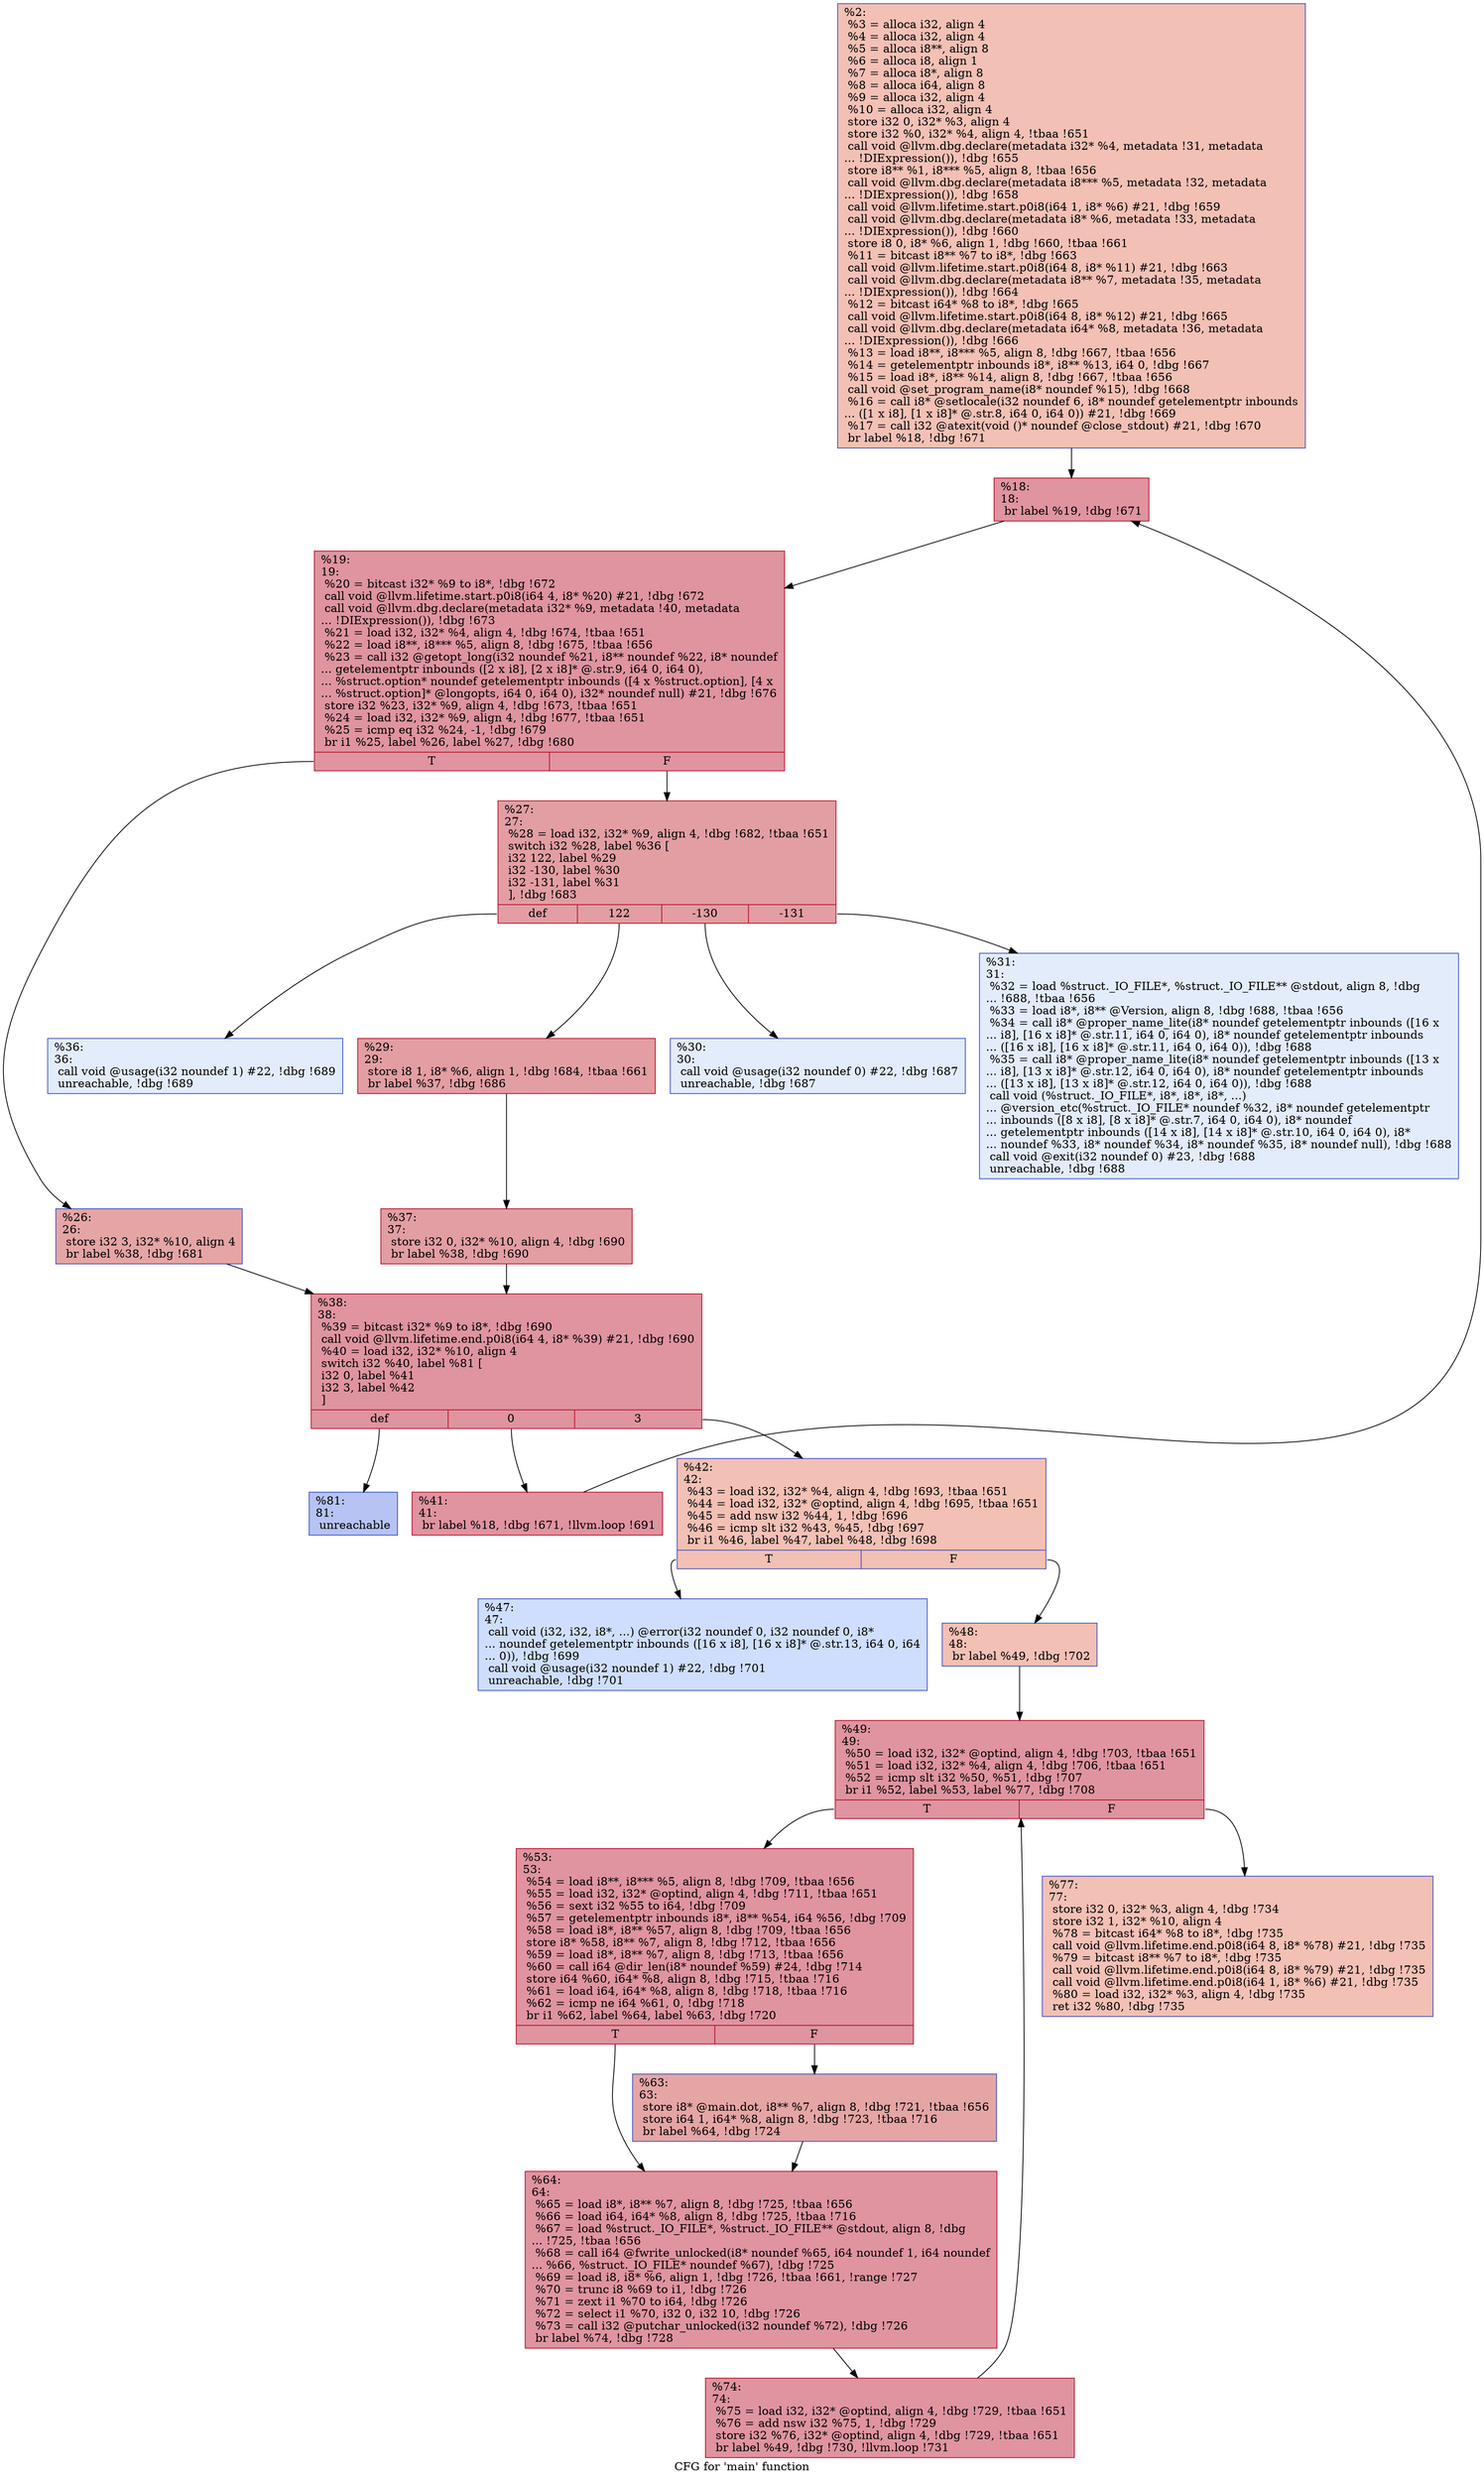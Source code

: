 digraph "CFG for 'main' function" {
	label="CFG for 'main' function";

	Node0x5dc7d0 [shape=record,color="#3d50c3ff", style=filled, fillcolor="#e5705870",label="{%2:\l  %3 = alloca i32, align 4\l  %4 = alloca i32, align 4\l  %5 = alloca i8**, align 8\l  %6 = alloca i8, align 1\l  %7 = alloca i8*, align 8\l  %8 = alloca i64, align 8\l  %9 = alloca i32, align 4\l  %10 = alloca i32, align 4\l  store i32 0, i32* %3, align 4\l  store i32 %0, i32* %4, align 4, !tbaa !651\l  call void @llvm.dbg.declare(metadata i32* %4, metadata !31, metadata\l... !DIExpression()), !dbg !655\l  store i8** %1, i8*** %5, align 8, !tbaa !656\l  call void @llvm.dbg.declare(metadata i8*** %5, metadata !32, metadata\l... !DIExpression()), !dbg !658\l  call void @llvm.lifetime.start.p0i8(i64 1, i8* %6) #21, !dbg !659\l  call void @llvm.dbg.declare(metadata i8* %6, metadata !33, metadata\l... !DIExpression()), !dbg !660\l  store i8 0, i8* %6, align 1, !dbg !660, !tbaa !661\l  %11 = bitcast i8** %7 to i8*, !dbg !663\l  call void @llvm.lifetime.start.p0i8(i64 8, i8* %11) #21, !dbg !663\l  call void @llvm.dbg.declare(metadata i8** %7, metadata !35, metadata\l... !DIExpression()), !dbg !664\l  %12 = bitcast i64* %8 to i8*, !dbg !665\l  call void @llvm.lifetime.start.p0i8(i64 8, i8* %12) #21, !dbg !665\l  call void @llvm.dbg.declare(metadata i64* %8, metadata !36, metadata\l... !DIExpression()), !dbg !666\l  %13 = load i8**, i8*** %5, align 8, !dbg !667, !tbaa !656\l  %14 = getelementptr inbounds i8*, i8** %13, i64 0, !dbg !667\l  %15 = load i8*, i8** %14, align 8, !dbg !667, !tbaa !656\l  call void @set_program_name(i8* noundef %15), !dbg !668\l  %16 = call i8* @setlocale(i32 noundef 6, i8* noundef getelementptr inbounds\l... ([1 x i8], [1 x i8]* @.str.8, i64 0, i64 0)) #21, !dbg !669\l  %17 = call i32 @atexit(void ()* noundef @close_stdout) #21, !dbg !670\l  br label %18, !dbg !671\l}"];
	Node0x5dc7d0 -> Node0x5dc8e0;
	Node0x5dc8e0 [shape=record,color="#b70d28ff", style=filled, fillcolor="#b70d2870",label="{%18:\l18:                                               \l  br label %19, !dbg !671\l}"];
	Node0x5dc8e0 -> Node0x5dc930;
	Node0x5dc930 [shape=record,color="#b70d28ff", style=filled, fillcolor="#b70d2870",label="{%19:\l19:                                               \l  %20 = bitcast i32* %9 to i8*, !dbg !672\l  call void @llvm.lifetime.start.p0i8(i64 4, i8* %20) #21, !dbg !672\l  call void @llvm.dbg.declare(metadata i32* %9, metadata !40, metadata\l... !DIExpression()), !dbg !673\l  %21 = load i32, i32* %4, align 4, !dbg !674, !tbaa !651\l  %22 = load i8**, i8*** %5, align 8, !dbg !675, !tbaa !656\l  %23 = call i32 @getopt_long(i32 noundef %21, i8** noundef %22, i8* noundef\l... getelementptr inbounds ([2 x i8], [2 x i8]* @.str.9, i64 0, i64 0),\l... %struct.option* noundef getelementptr inbounds ([4 x %struct.option], [4 x\l... %struct.option]* @longopts, i64 0, i64 0), i32* noundef null) #21, !dbg !676\l  store i32 %23, i32* %9, align 4, !dbg !673, !tbaa !651\l  %24 = load i32, i32* %9, align 4, !dbg !677, !tbaa !651\l  %25 = icmp eq i32 %24, -1, !dbg !679\l  br i1 %25, label %26, label %27, !dbg !680\l|{<s0>T|<s1>F}}"];
	Node0x5dc930:s0 -> Node0x5dc980;
	Node0x5dc930:s1 -> Node0x5dc9d0;
	Node0x5dc980 [shape=record,color="#3d50c3ff", style=filled, fillcolor="#c5333470",label="{%26:\l26:                                               \l  store i32 3, i32* %10, align 4\l  br label %38, !dbg !681\l}"];
	Node0x5dc980 -> Node0x5dcbb0;
	Node0x5dc9d0 [shape=record,color="#b70d28ff", style=filled, fillcolor="#be242e70",label="{%27:\l27:                                               \l  %28 = load i32, i32* %9, align 4, !dbg !682, !tbaa !651\l  switch i32 %28, label %36 [\l    i32 122, label %29\l    i32 -130, label %30\l    i32 -131, label %31\l  ], !dbg !683\l|{<s0>def|<s1>122|<s2>-130|<s3>-131}}"];
	Node0x5dc9d0:s0 -> Node0x5dcb10;
	Node0x5dc9d0:s1 -> Node0x5dca20;
	Node0x5dc9d0:s2 -> Node0x5dca70;
	Node0x5dc9d0:s3 -> Node0x5dcac0;
	Node0x5dca20 [shape=record,color="#b70d28ff", style=filled, fillcolor="#be242e70",label="{%29:\l29:                                               \l  store i8 1, i8* %6, align 1, !dbg !684, !tbaa !661\l  br label %37, !dbg !686\l}"];
	Node0x5dca20 -> Node0x5dcb60;
	Node0x5dca70 [shape=record,color="#3d50c3ff", style=filled, fillcolor="#bfd3f670",label="{%30:\l30:                                               \l  call void @usage(i32 noundef 0) #22, !dbg !687\l  unreachable, !dbg !687\l}"];
	Node0x5dcac0 [shape=record,color="#3d50c3ff", style=filled, fillcolor="#bfd3f670",label="{%31:\l31:                                               \l  %32 = load %struct._IO_FILE*, %struct._IO_FILE** @stdout, align 8, !dbg\l... !688, !tbaa !656\l  %33 = load i8*, i8** @Version, align 8, !dbg !688, !tbaa !656\l  %34 = call i8* @proper_name_lite(i8* noundef getelementptr inbounds ([16 x\l... i8], [16 x i8]* @.str.11, i64 0, i64 0), i8* noundef getelementptr inbounds\l... ([16 x i8], [16 x i8]* @.str.11, i64 0, i64 0)), !dbg !688\l  %35 = call i8* @proper_name_lite(i8* noundef getelementptr inbounds ([13 x\l... i8], [13 x i8]* @.str.12, i64 0, i64 0), i8* noundef getelementptr inbounds\l... ([13 x i8], [13 x i8]* @.str.12, i64 0, i64 0)), !dbg !688\l  call void (%struct._IO_FILE*, i8*, i8*, i8*, ...)\l... @version_etc(%struct._IO_FILE* noundef %32, i8* noundef getelementptr\l... inbounds ([8 x i8], [8 x i8]* @.str.7, i64 0, i64 0), i8* noundef\l... getelementptr inbounds ([14 x i8], [14 x i8]* @.str.10, i64 0, i64 0), i8*\l... noundef %33, i8* noundef %34, i8* noundef %35, i8* noundef null), !dbg !688\l  call void @exit(i32 noundef 0) #23, !dbg !688\l  unreachable, !dbg !688\l}"];
	Node0x5dcb10 [shape=record,color="#3d50c3ff", style=filled, fillcolor="#bfd3f670",label="{%36:\l36:                                               \l  call void @usage(i32 noundef 1) #22, !dbg !689\l  unreachable, !dbg !689\l}"];
	Node0x5dcb60 [shape=record,color="#b70d28ff", style=filled, fillcolor="#be242e70",label="{%37:\l37:                                               \l  store i32 0, i32* %10, align 4, !dbg !690\l  br label %38, !dbg !690\l}"];
	Node0x5dcb60 -> Node0x5dcbb0;
	Node0x5dcbb0 [shape=record,color="#b70d28ff", style=filled, fillcolor="#b70d2870",label="{%38:\l38:                                               \l  %39 = bitcast i32* %9 to i8*, !dbg !690\l  call void @llvm.lifetime.end.p0i8(i64 4, i8* %39) #21, !dbg !690\l  %40 = load i32, i32* %10, align 4\l  switch i32 %40, label %81 [\l    i32 0, label %41\l    i32 3, label %42\l  ]\l|{<s0>def|<s1>0|<s2>3}}"];
	Node0x5dcbb0:s0 -> Node0x5dcf20;
	Node0x5dcbb0:s1 -> Node0x5dcc00;
	Node0x5dcbb0:s2 -> Node0x5dcc50;
	Node0x5dcc00 [shape=record,color="#b70d28ff", style=filled, fillcolor="#b70d2870",label="{%41:\l41:                                               \l  br label %18, !dbg !671, !llvm.loop !691\l}"];
	Node0x5dcc00 -> Node0x5dc8e0;
	Node0x5dcc50 [shape=record,color="#3d50c3ff", style=filled, fillcolor="#e5705870",label="{%42:\l42:                                               \l  %43 = load i32, i32* %4, align 4, !dbg !693, !tbaa !651\l  %44 = load i32, i32* @optind, align 4, !dbg !695, !tbaa !651\l  %45 = add nsw i32 %44, 1, !dbg !696\l  %46 = icmp slt i32 %43, %45, !dbg !697\l  br i1 %46, label %47, label %48, !dbg !698\l|{<s0>T|<s1>F}}"];
	Node0x5dcc50:s0 -> Node0x5dcca0;
	Node0x5dcc50:s1 -> Node0x5dccf0;
	Node0x5dcca0 [shape=record,color="#3d50c3ff", style=filled, fillcolor="#93b5fe70",label="{%47:\l47:                                               \l  call void (i32, i32, i8*, ...) @error(i32 noundef 0, i32 noundef 0, i8*\l... noundef getelementptr inbounds ([16 x i8], [16 x i8]* @.str.13, i64 0, i64\l... 0)), !dbg !699\l  call void @usage(i32 noundef 1) #22, !dbg !701\l  unreachable, !dbg !701\l}"];
	Node0x5dccf0 [shape=record,color="#3d50c3ff", style=filled, fillcolor="#e5705870",label="{%48:\l48:                                               \l  br label %49, !dbg !702\l}"];
	Node0x5dccf0 -> Node0x5dcd40;
	Node0x5dcd40 [shape=record,color="#b70d28ff", style=filled, fillcolor="#b70d2870",label="{%49:\l49:                                               \l  %50 = load i32, i32* @optind, align 4, !dbg !703, !tbaa !651\l  %51 = load i32, i32* %4, align 4, !dbg !706, !tbaa !651\l  %52 = icmp slt i32 %50, %51, !dbg !707\l  br i1 %52, label %53, label %77, !dbg !708\l|{<s0>T|<s1>F}}"];
	Node0x5dcd40:s0 -> Node0x5dcd90;
	Node0x5dcd40:s1 -> Node0x5dced0;
	Node0x5dcd90 [shape=record,color="#b70d28ff", style=filled, fillcolor="#b70d2870",label="{%53:\l53:                                               \l  %54 = load i8**, i8*** %5, align 8, !dbg !709, !tbaa !656\l  %55 = load i32, i32* @optind, align 4, !dbg !711, !tbaa !651\l  %56 = sext i32 %55 to i64, !dbg !709\l  %57 = getelementptr inbounds i8*, i8** %54, i64 %56, !dbg !709\l  %58 = load i8*, i8** %57, align 8, !dbg !709, !tbaa !656\l  store i8* %58, i8** %7, align 8, !dbg !712, !tbaa !656\l  %59 = load i8*, i8** %7, align 8, !dbg !713, !tbaa !656\l  %60 = call i64 @dir_len(i8* noundef %59) #24, !dbg !714\l  store i64 %60, i64* %8, align 8, !dbg !715, !tbaa !716\l  %61 = load i64, i64* %8, align 8, !dbg !718, !tbaa !716\l  %62 = icmp ne i64 %61, 0, !dbg !718\l  br i1 %62, label %64, label %63, !dbg !720\l|{<s0>T|<s1>F}}"];
	Node0x5dcd90:s0 -> Node0x5dce30;
	Node0x5dcd90:s1 -> Node0x5dcde0;
	Node0x5dcde0 [shape=record,color="#3d50c3ff", style=filled, fillcolor="#c5333470",label="{%63:\l63:                                               \l  store i8* @main.dot, i8** %7, align 8, !dbg !721, !tbaa !656\l  store i64 1, i64* %8, align 8, !dbg !723, !tbaa !716\l  br label %64, !dbg !724\l}"];
	Node0x5dcde0 -> Node0x5dce30;
	Node0x5dce30 [shape=record,color="#b70d28ff", style=filled, fillcolor="#b70d2870",label="{%64:\l64:                                               \l  %65 = load i8*, i8** %7, align 8, !dbg !725, !tbaa !656\l  %66 = load i64, i64* %8, align 8, !dbg !725, !tbaa !716\l  %67 = load %struct._IO_FILE*, %struct._IO_FILE** @stdout, align 8, !dbg\l... !725, !tbaa !656\l  %68 = call i64 @fwrite_unlocked(i8* noundef %65, i64 noundef 1, i64 noundef\l... %66, %struct._IO_FILE* noundef %67), !dbg !725\l  %69 = load i8, i8* %6, align 1, !dbg !726, !tbaa !661, !range !727\l  %70 = trunc i8 %69 to i1, !dbg !726\l  %71 = zext i1 %70 to i64, !dbg !726\l  %72 = select i1 %70, i32 0, i32 10, !dbg !726\l  %73 = call i32 @putchar_unlocked(i32 noundef %72), !dbg !726\l  br label %74, !dbg !728\l}"];
	Node0x5dce30 -> Node0x5dce80;
	Node0x5dce80 [shape=record,color="#b70d28ff", style=filled, fillcolor="#b70d2870",label="{%74:\l74:                                               \l  %75 = load i32, i32* @optind, align 4, !dbg !729, !tbaa !651\l  %76 = add nsw i32 %75, 1, !dbg !729\l  store i32 %76, i32* @optind, align 4, !dbg !729, !tbaa !651\l  br label %49, !dbg !730, !llvm.loop !731\l}"];
	Node0x5dce80 -> Node0x5dcd40;
	Node0x5dced0 [shape=record,color="#3d50c3ff", style=filled, fillcolor="#e5705870",label="{%77:\l77:                                               \l  store i32 0, i32* %3, align 4, !dbg !734\l  store i32 1, i32* %10, align 4\l  %78 = bitcast i64* %8 to i8*, !dbg !735\l  call void @llvm.lifetime.end.p0i8(i64 8, i8* %78) #21, !dbg !735\l  %79 = bitcast i8** %7 to i8*, !dbg !735\l  call void @llvm.lifetime.end.p0i8(i64 8, i8* %79) #21, !dbg !735\l  call void @llvm.lifetime.end.p0i8(i64 1, i8* %6) #21, !dbg !735\l  %80 = load i32, i32* %3, align 4, !dbg !735\l  ret i32 %80, !dbg !735\l}"];
	Node0x5dcf20 [shape=record,color="#3d50c3ff", style=filled, fillcolor="#5977e370",label="{%81:\l81:                                               \l  unreachable\l}"];
}
